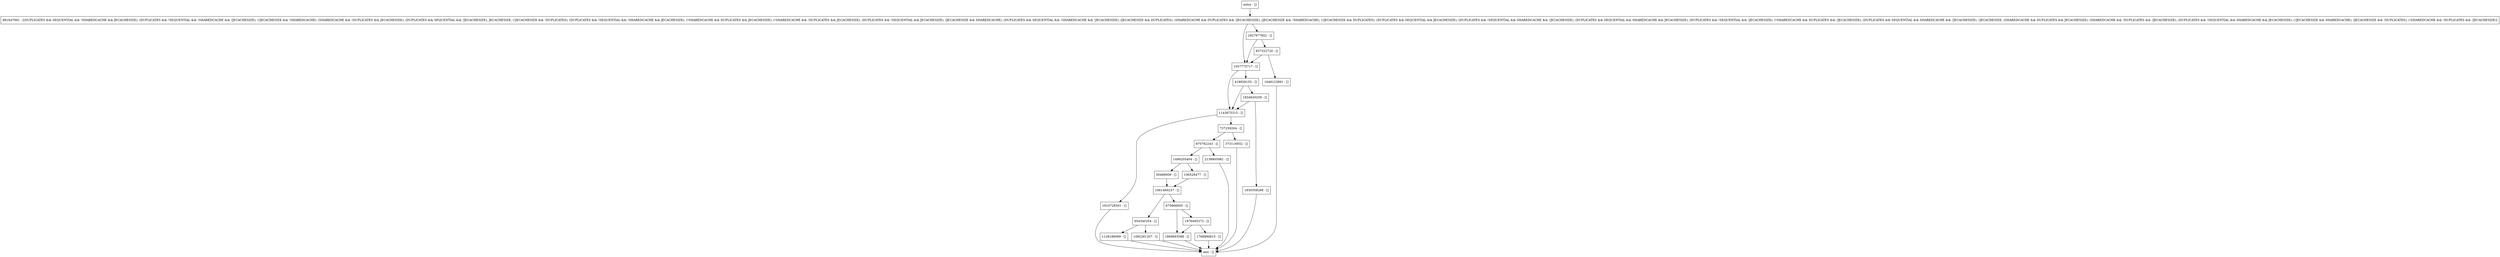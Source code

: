 digraph lockLNAndCheckDefunct {
node [shape=record];
870762243 [label="870762243 - []"];
1128186069 [label="1128186069 - []"];
954340354 [label="954340354 - []"];
373118932 [label="373118932 - []"];
1648123891 [label="1648123891 - []"];
1834620259 [label="1834620259 - []"];
50489009 [label="50489009 - []"];
881647991 [label="881647991 - [(DUPLICATES && SEQUENTIAL && !SHAREDCACHE && JECACHESIZE), (DUPLICATES && !SEQUENTIAL && !SHAREDCACHE && !JECACHESIZE), (!JECACHESIZE && !SHAREDCACHE), (SHAREDCACHE && !DUPLICATES && JECACHESIZE), (DUPLICATES && SEQUENTIAL && !JECACHESIZE), JECACHESIZE, (!JECACHESIZE && !DUPLICATES), (DUPLICATES && !SEQUENTIAL && !SHAREDCACHE && JECACHESIZE), (!SHAREDCACHE && DUPLICATES && JECACHESIZE), (!SHAREDCACHE && !DUPLICATES && JECACHESIZE), (DUPLICATES && !SEQUENTIAL && JECACHESIZE), (JECACHESIZE && SHAREDCACHE), (DUPLICATES && SEQUENTIAL && !SHAREDCACHE && !JECACHESIZE), (JECACHESIZE && DUPLICATES), (SHAREDCACHE && DUPLICATES && !JECACHESIZE), (JECACHESIZE && !SHAREDCACHE), (!JECACHESIZE && DUPLICATES), (DUPLICATES && SEQUENTIAL && JECACHESIZE), (DUPLICATES && !SEQUENTIAL && SHAREDCACHE && !JECACHESIZE), (DUPLICATES && SEQUENTIAL && SHAREDCACHE && JECACHESIZE), (DUPLICATES && !SEQUENTIAL && !JECACHESIZE), (!SHAREDCACHE && DUPLICATES && !JECACHESIZE), (DUPLICATES && SEQUENTIAL && SHAREDCACHE && !JECACHESIZE), !JECACHESIZE, (SHAREDCACHE && DUPLICATES && JECACHESIZE), (SHAREDCACHE && !DUPLICATES && !JECACHESIZE), (DUPLICATES && !SEQUENTIAL && SHAREDCACHE && JECACHESIZE), (!JECACHESIZE && SHAREDCACHE), (JECACHESIZE && !DUPLICATES), (!SHAREDCACHE && !DUPLICATES && !JECACHESIZE)]"];
1499205404 [label="1499205404 - []"];
837322720 [label="837322720 - []"];
1061469237 [label="1061469237 - []"];
1092281207 [label="1092281207 - []"];
1057775717 [label="1057775717 - []"];
1910728301 [label="1910728301 - []"];
106526477 [label="106526477 - []"];
675666005 [label="675666005 - []"];
737259204 [label="737259204 - []"];
1869693588 [label="1869693588 - []"];
1927977852 [label="1927977852 - []"];
1768990815 [label="1768990815 - []"];
1143675315 [label="1143675315 - []"];
entry [label="entry - []"];
exit [label="exit - []"];
418928155 [label="418928155 - []"];
1976495372 [label="1976495372 - []"];
2138905981 [label="2138905981 - []"];
1830358268 [label="1830358268 - []"];
entry;
exit;
870762243 -> 2138905981;
870762243 -> 1499205404;
1128186069 -> exit;
954340354 -> 1128186069;
954340354 -> 1092281207;
373118932 -> exit;
1648123891 -> exit;
1834620259 -> 1830358268;
1834620259 -> 1143675315;
50489009 -> 1061469237;
881647991 -> 1927977852;
881647991 -> 1057775717;
1499205404 -> 50489009;
1499205404 -> 106526477;
837322720 -> 1648123891;
837322720 -> 1057775717;
1061469237 -> 675666005;
1061469237 -> 954340354;
1092281207 -> exit;
1057775717 -> 418928155;
1057775717 -> 1143675315;
1910728301 -> exit;
106526477 -> 1061469237;
675666005 -> 1976495372;
675666005 -> 1869693588;
737259204 -> 870762243;
737259204 -> 373118932;
1869693588 -> exit;
1927977852 -> 837322720;
1927977852 -> 1057775717;
1768990815 -> exit;
1143675315 -> 737259204;
1143675315 -> 1910728301;
entry -> 881647991;
418928155 -> 1834620259;
418928155 -> 1143675315;
1976495372 -> 1869693588;
1976495372 -> 1768990815;
2138905981 -> exit;
1830358268 -> exit;
}
